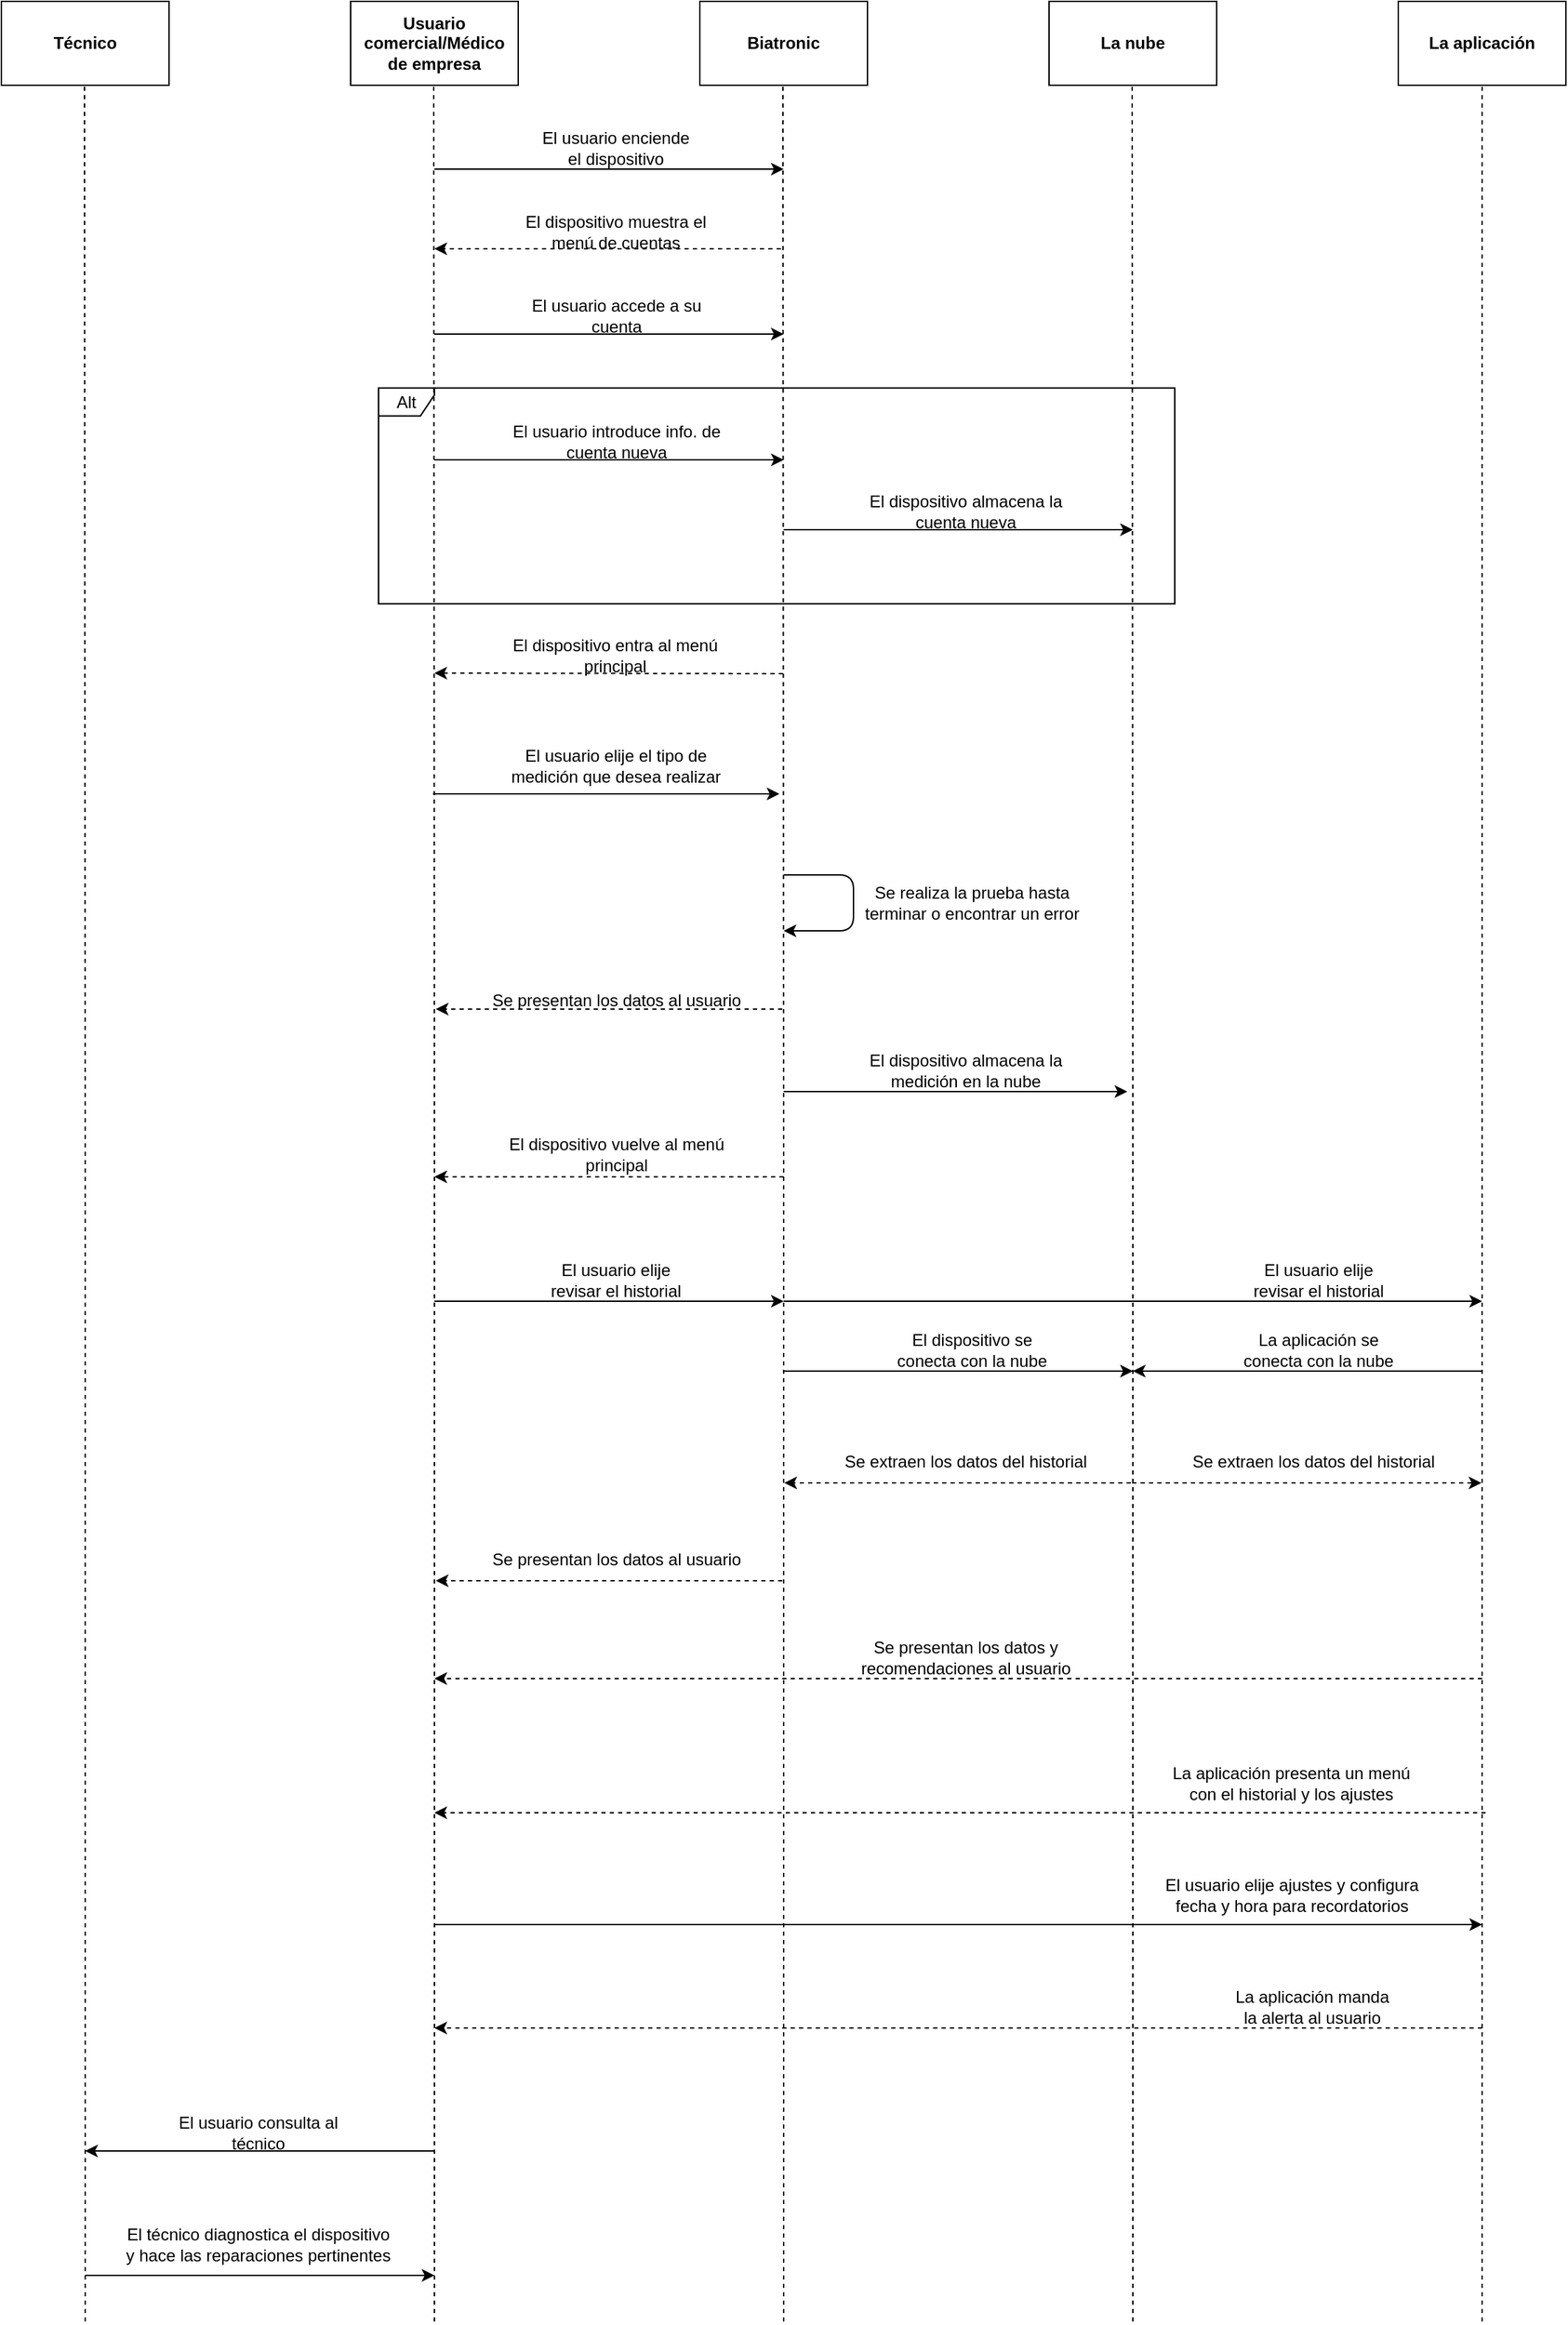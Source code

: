 <mxfile version="15.5.0" type="device"><diagram id="6Ma5wvs23iqwyOY_XveV" name="Page-1"><mxGraphModel dx="4405" dy="1983" grid="1" gridSize="10" guides="1" tooltips="1" connect="1" arrows="1" fold="1" page="1" pageScale="1" pageWidth="850" pageHeight="1100" math="0" shadow="0"><root><mxCell id="0"/><mxCell id="1" parent="0"/><mxCell id="Bv2kQKYJXTFpGBLltrVh-21" value="Alt" style="shape=umlFrame;whiteSpace=wrap;html=1;width=40;height=20;" vertex="1" parent="1"><mxGeometry x="90" y="336.58" width="570" height="154.42" as="geometry"/></mxCell><mxCell id="Bv2kQKYJXTFpGBLltrVh-1" value="&lt;b&gt;Usuario comercial/Médico de empresa&lt;/b&gt;" style="rounded=0;whiteSpace=wrap;html=1;" vertex="1" parent="1"><mxGeometry x="70" y="60" width="120" height="60" as="geometry"/></mxCell><mxCell id="Bv2kQKYJXTFpGBLltrVh-2" value="&lt;b&gt;Biatronic&lt;/b&gt;" style="rounded=0;whiteSpace=wrap;html=1;" vertex="1" parent="1"><mxGeometry x="320" y="60" width="120" height="60" as="geometry"/></mxCell><mxCell id="Bv2kQKYJXTFpGBLltrVh-3" value="&lt;b&gt;La nube&lt;/b&gt;" style="rounded=0;whiteSpace=wrap;html=1;" vertex="1" parent="1"><mxGeometry x="570" y="60" width="120" height="60" as="geometry"/></mxCell><mxCell id="Bv2kQKYJXTFpGBLltrVh-4" value="&lt;b&gt;La aplicación&lt;/b&gt;" style="rounded=0;whiteSpace=wrap;html=1;" vertex="1" parent="1"><mxGeometry x="820" y="60" width="120" height="60" as="geometry"/></mxCell><mxCell id="Bv2kQKYJXTFpGBLltrVh-5" value="&lt;b&gt;Técnico&lt;/b&gt;" style="rounded=0;whiteSpace=wrap;html=1;" vertex="1" parent="1"><mxGeometry x="-180" y="60" width="120" height="60" as="geometry"/></mxCell><mxCell id="Bv2kQKYJXTFpGBLltrVh-6" value="" style="endArrow=none;dashed=1;html=1;rounded=0;edgeStyle=orthogonalEdgeStyle;" edge="1" parent="1"><mxGeometry width="50" height="50" relative="1" as="geometry"><mxPoint x="130" y="1720" as="sourcePoint"/><mxPoint x="129.5" y="120" as="targetPoint"/><Array as="points"><mxPoint x="130" y="880"/></Array></mxGeometry></mxCell><mxCell id="Bv2kQKYJXTFpGBLltrVh-7" value="" style="endArrow=none;dashed=1;html=1;rounded=0;edgeStyle=orthogonalEdgeStyle;" edge="1" parent="1"><mxGeometry width="50" height="50" relative="1" as="geometry"><mxPoint x="380" y="1720" as="sourcePoint"/><mxPoint x="379.5" y="120" as="targetPoint"/><Array as="points"><mxPoint x="380" y="880"/></Array></mxGeometry></mxCell><mxCell id="Bv2kQKYJXTFpGBLltrVh-8" value="" style="endArrow=none;dashed=1;html=1;rounded=0;edgeStyle=orthogonalEdgeStyle;" edge="1" parent="1"><mxGeometry width="50" height="50" relative="1" as="geometry"><mxPoint x="630" y="1720" as="sourcePoint"/><mxPoint x="629.5" y="120" as="targetPoint"/><Array as="points"><mxPoint x="630" y="880"/></Array></mxGeometry></mxCell><mxCell id="Bv2kQKYJXTFpGBLltrVh-9" value="" style="endArrow=none;dashed=1;html=1;rounded=0;edgeStyle=orthogonalEdgeStyle;" edge="1" parent="1"><mxGeometry width="50" height="50" relative="1" as="geometry"><mxPoint x="880" y="1720" as="sourcePoint"/><mxPoint x="880" y="120" as="targetPoint"/><Array as="points"><mxPoint x="880.5" y="880"/></Array></mxGeometry></mxCell><mxCell id="Bv2kQKYJXTFpGBLltrVh-10" value="" style="endArrow=none;dashed=1;html=1;rounded=0;edgeStyle=orthogonalEdgeStyle;" edge="1" parent="1"><mxGeometry width="50" height="50" relative="1" as="geometry"><mxPoint x="-120" y="1720" as="sourcePoint"/><mxPoint x="-120.5" y="120" as="targetPoint"/><Array as="points"><mxPoint x="-120" y="880"/></Array></mxGeometry></mxCell><mxCell id="Bv2kQKYJXTFpGBLltrVh-11" value="" style="endArrow=classic;html=1;rounded=0;edgeStyle=orthogonalEdgeStyle;" edge="1" parent="1"><mxGeometry width="50" height="50" relative="1" as="geometry"><mxPoint x="130" y="180" as="sourcePoint"/><mxPoint x="380" y="180" as="targetPoint"/></mxGeometry></mxCell><mxCell id="Bv2kQKYJXTFpGBLltrVh-12" value="El usuario enciende el dispositivo" style="text;html=1;strokeColor=none;fillColor=none;align=center;verticalAlign=middle;whiteSpace=wrap;rounded=0;" vertex="1" parent="1"><mxGeometry x="200" y="150" width="120" height="30" as="geometry"/></mxCell><mxCell id="Bv2kQKYJXTFpGBLltrVh-13" value="" style="endArrow=classic;html=1;rounded=0;dashed=1;edgeStyle=orthogonalEdgeStyle;" edge="1" parent="1"><mxGeometry width="50" height="50" relative="1" as="geometry"><mxPoint x="378" y="237" as="sourcePoint"/><mxPoint x="130" y="237" as="targetPoint"/></mxGeometry></mxCell><mxCell id="Bv2kQKYJXTFpGBLltrVh-14" value="El dispositivo muestra el menú de cuentas" style="text;html=1;strokeColor=none;fillColor=none;align=center;verticalAlign=middle;whiteSpace=wrap;rounded=0;" vertex="1" parent="1"><mxGeometry x="186" y="210" width="148" height="30" as="geometry"/></mxCell><mxCell id="Bv2kQKYJXTFpGBLltrVh-15" value="" style="endArrow=classic;html=1;rounded=0;edgeStyle=orthogonalEdgeStyle;" edge="1" parent="1"><mxGeometry width="50" height="50" relative="1" as="geometry"><mxPoint x="130" y="388" as="sourcePoint"/><mxPoint x="380" y="388" as="targetPoint"/></mxGeometry></mxCell><mxCell id="Bv2kQKYJXTFpGBLltrVh-16" value="El usuario introduce info. de cuenta nueva" style="text;html=1;strokeColor=none;fillColor=none;align=center;verticalAlign=middle;whiteSpace=wrap;rounded=0;" vertex="1" parent="1"><mxGeometry x="184.5" y="360" width="151" height="30" as="geometry"/></mxCell><mxCell id="Bv2kQKYJXTFpGBLltrVh-17" value="" style="endArrow=classic;html=1;rounded=0;dashed=1;edgeStyle=orthogonalEdgeStyle;" edge="1" parent="1"><mxGeometry width="50" height="50" relative="1" as="geometry"><mxPoint x="379.5" y="541" as="sourcePoint"/><mxPoint x="130" y="540.58" as="targetPoint"/><Array as="points"><mxPoint x="130" y="541"/></Array></mxGeometry></mxCell><mxCell id="Bv2kQKYJXTFpGBLltrVh-18" value="El dispositivo entra al menú principal" style="text;html=1;strokeColor=none;fillColor=none;align=center;verticalAlign=middle;whiteSpace=wrap;rounded=0;" vertex="1" parent="1"><mxGeometry x="166" y="513" width="187" height="30" as="geometry"/></mxCell><mxCell id="Bv2kQKYJXTFpGBLltrVh-19" value="" style="endArrow=classic;html=1;rounded=0;edgeStyle=orthogonalEdgeStyle;" edge="1" parent="1"><mxGeometry width="50" height="50" relative="1" as="geometry"><mxPoint x="130" y="298" as="sourcePoint"/><mxPoint x="380" y="298" as="targetPoint"/></mxGeometry></mxCell><mxCell id="Bv2kQKYJXTFpGBLltrVh-20" value="&lt;div&gt;El usuario accede a su cuenta&lt;/div&gt;" style="text;html=1;strokeColor=none;fillColor=none;align=center;verticalAlign=middle;whiteSpace=wrap;rounded=0;" vertex="1" parent="1"><mxGeometry x="184.5" y="270" width="151" height="30" as="geometry"/></mxCell><mxCell id="Bv2kQKYJXTFpGBLltrVh-22" value="" style="endArrow=classic;html=1;rounded=0;edgeStyle=orthogonalEdgeStyle;" edge="1" parent="1"><mxGeometry width="50" height="50" relative="1" as="geometry"><mxPoint x="380" y="438" as="sourcePoint"/><mxPoint x="630" y="438" as="targetPoint"/></mxGeometry></mxCell><mxCell id="Bv2kQKYJXTFpGBLltrVh-23" value="El dispositivo almacena la cuenta nueva " style="text;html=1;strokeColor=none;fillColor=none;align=center;verticalAlign=middle;whiteSpace=wrap;rounded=0;" vertex="1" parent="1"><mxGeometry x="434.5" y="410" width="151" height="30" as="geometry"/></mxCell><mxCell id="Bv2kQKYJXTFpGBLltrVh-24" value="" style="endArrow=classic;html=1;rounded=0;edgeStyle=orthogonalEdgeStyle;" edge="1" parent="1"><mxGeometry width="50" height="50" relative="1" as="geometry"><mxPoint x="129" y="627" as="sourcePoint"/><mxPoint x="377" y="627" as="targetPoint"/></mxGeometry></mxCell><mxCell id="Bv2kQKYJXTFpGBLltrVh-25" value="El usuario elije el tipo de medición que desea realizar" style="text;html=1;strokeColor=none;fillColor=none;align=center;verticalAlign=middle;whiteSpace=wrap;rounded=0;" vertex="1" parent="1"><mxGeometry x="174.25" y="592" width="171.5" height="30" as="geometry"/></mxCell><mxCell id="Bv2kQKYJXTFpGBLltrVh-26" value="" style="endArrow=classic;html=1;rounded=0;edgeStyle=orthogonalEdgeStyle;" edge="1" parent="1"><mxGeometry width="50" height="50" relative="1" as="geometry"><mxPoint x="380" y="840" as="sourcePoint"/><mxPoint x="626" y="840" as="targetPoint"/></mxGeometry></mxCell><mxCell id="Bv2kQKYJXTFpGBLltrVh-27" value="El dispositivo almacena la medición en la nube" style="text;html=1;strokeColor=none;fillColor=none;align=center;verticalAlign=middle;whiteSpace=wrap;rounded=0;" vertex="1" parent="1"><mxGeometry x="430.5" y="810" width="159" height="30" as="geometry"/></mxCell><mxCell id="Bv2kQKYJXTFpGBLltrVh-28" value="" style="endArrow=classic;html=1;rounded=0;dashed=1;edgeStyle=orthogonalEdgeStyle;" edge="1" parent="1"><mxGeometry width="50" height="50" relative="1" as="geometry"><mxPoint x="379" y="781" as="sourcePoint"/><mxPoint x="131" y="781" as="targetPoint"/></mxGeometry></mxCell><mxCell id="Bv2kQKYJXTFpGBLltrVh-29" value="Se presentan los datos al usuario" style="text;html=1;strokeColor=none;fillColor=none;align=center;verticalAlign=middle;whiteSpace=wrap;rounded=0;" vertex="1" parent="1"><mxGeometry x="166.5" y="760" width="187" height="30" as="geometry"/></mxCell><mxCell id="Bv2kQKYJXTFpGBLltrVh-30" value="" style="endArrow=classic;html=1;rounded=1;edgeStyle=orthogonalEdgeStyle;" edge="1" parent="1"><mxGeometry width="50" height="50" relative="1" as="geometry"><mxPoint x="380" y="685" as="sourcePoint"/><mxPoint x="380" y="725" as="targetPoint"/><Array as="points"><mxPoint x="430" y="685"/><mxPoint x="430" y="725"/></Array></mxGeometry></mxCell><mxCell id="Bv2kQKYJXTFpGBLltrVh-31" value="Se realiza la prueba hasta terminar o encontrar un error" style="text;html=1;strokeColor=none;fillColor=none;align=center;verticalAlign=middle;whiteSpace=wrap;rounded=0;" vertex="1" parent="1"><mxGeometry x="434.5" y="690" width="160" height="30" as="geometry"/></mxCell><mxCell id="Bv2kQKYJXTFpGBLltrVh-32" value="" style="endArrow=classic;html=1;rounded=0;dashed=1;edgeStyle=orthogonalEdgeStyle;" edge="1" parent="1"><mxGeometry width="50" height="50" relative="1" as="geometry"><mxPoint x="380" y="901" as="sourcePoint"/><mxPoint x="130" y="901" as="targetPoint"/></mxGeometry></mxCell><mxCell id="Bv2kQKYJXTFpGBLltrVh-33" value="El dispositivo vuelve al menú principal" style="text;html=1;strokeColor=none;fillColor=none;align=center;verticalAlign=middle;whiteSpace=wrap;rounded=0;" vertex="1" parent="1"><mxGeometry x="166.5" y="870" width="187" height="30" as="geometry"/></mxCell><mxCell id="Bv2kQKYJXTFpGBLltrVh-44" value="" style="endArrow=classic;html=1;rounded=0;edgeStyle=orthogonalEdgeStyle;" edge="1" parent="1"><mxGeometry width="50" height="50" relative="1" as="geometry"><mxPoint x="130" y="990" as="sourcePoint"/><mxPoint x="380" y="990" as="targetPoint"/></mxGeometry></mxCell><mxCell id="Bv2kQKYJXTFpGBLltrVh-45" value="El usuario elije revisar el historial" style="text;html=1;strokeColor=none;fillColor=none;align=center;verticalAlign=middle;whiteSpace=wrap;rounded=0;" vertex="1" parent="1"><mxGeometry x="201.63" y="960" width="115.75" height="30" as="geometry"/></mxCell><mxCell id="Bv2kQKYJXTFpGBLltrVh-46" value="" style="endArrow=classic;html=1;rounded=0;edgeStyle=orthogonalEdgeStyle;" edge="1" parent="1"><mxGeometry width="50" height="50" relative="1" as="geometry"><mxPoint x="380" y="1040" as="sourcePoint"/><mxPoint x="630" y="1040" as="targetPoint"/></mxGeometry></mxCell><mxCell id="Bv2kQKYJXTFpGBLltrVh-47" value="El dispositivo se conecta con la nube" style="text;html=1;strokeColor=none;fillColor=none;align=center;verticalAlign=middle;whiteSpace=wrap;rounded=0;" vertex="1" parent="1"><mxGeometry x="456.75" y="1010" width="115.5" height="30" as="geometry"/></mxCell><mxCell id="Bv2kQKYJXTFpGBLltrVh-48" value="" style="endArrow=classic;html=1;rounded=0;dashed=1;edgeStyle=orthogonalEdgeStyle;" edge="1" parent="1"><mxGeometry width="50" height="50" relative="1" as="geometry"><mxPoint x="379" y="1190" as="sourcePoint"/><mxPoint x="131" y="1190" as="targetPoint"/></mxGeometry></mxCell><mxCell id="Bv2kQKYJXTFpGBLltrVh-49" value="Se presentan los datos al usuario" style="text;html=1;strokeColor=none;fillColor=none;align=center;verticalAlign=middle;whiteSpace=wrap;rounded=0;" vertex="1" parent="1"><mxGeometry x="167" y="1160" width="187" height="30" as="geometry"/></mxCell><mxCell id="Bv2kQKYJXTFpGBLltrVh-50" value="" style="endArrow=classic;html=1;rounded=0;dashed=1;edgeStyle=orthogonalEdgeStyle;" edge="1" parent="1"><mxGeometry width="50" height="50" relative="1" as="geometry"><mxPoint x="628.5" y="1120" as="sourcePoint"/><mxPoint x="380.5" y="1120" as="targetPoint"/></mxGeometry></mxCell><mxCell id="Bv2kQKYJXTFpGBLltrVh-51" value="Se extraen los datos del historial" style="text;html=1;strokeColor=none;fillColor=none;align=center;verticalAlign=middle;whiteSpace=wrap;rounded=0;" vertex="1" parent="1"><mxGeometry x="416.5" y="1090" width="187" height="30" as="geometry"/></mxCell><mxCell id="Bv2kQKYJXTFpGBLltrVh-52" value="" style="endArrow=classic;html=1;rounded=0;edgeStyle=orthogonalEdgeStyle;" edge="1" parent="1"><mxGeometry width="50" height="50" relative="1" as="geometry"><mxPoint x="880" y="1040" as="sourcePoint"/><mxPoint x="630" y="1040" as="targetPoint"/></mxGeometry></mxCell><mxCell id="Bv2kQKYJXTFpGBLltrVh-53" value="La aplicación se conecta con la nube" style="text;html=1;strokeColor=none;fillColor=none;align=center;verticalAlign=middle;whiteSpace=wrap;rounded=0;" vertex="1" parent="1"><mxGeometry x="706" y="1010" width="114" height="30" as="geometry"/></mxCell><mxCell id="Bv2kQKYJXTFpGBLltrVh-54" value="" style="endArrow=classic;html=1;rounded=0;edgeStyle=orthogonalEdgeStyle;" edge="1" parent="1"><mxGeometry width="50" height="50" relative="1" as="geometry"><mxPoint x="380" y="990" as="sourcePoint"/><mxPoint x="880" y="990" as="targetPoint"/></mxGeometry></mxCell><mxCell id="Bv2kQKYJXTFpGBLltrVh-55" value="El usuario elije revisar el historial" style="text;html=1;strokeColor=none;fillColor=none;align=center;verticalAlign=middle;whiteSpace=wrap;rounded=0;" vertex="1" parent="1"><mxGeometry x="705.13" y="960" width="115.75" height="30" as="geometry"/></mxCell><mxCell id="Bv2kQKYJXTFpGBLltrVh-57" value="" style="endArrow=classic;html=1;rounded=0;dashed=1;edgeStyle=orthogonalEdgeStyle;" edge="1" parent="1"><mxGeometry width="50" height="50" relative="1" as="geometry"><mxPoint x="629.5" y="1120" as="sourcePoint"/><mxPoint x="879.5" y="1120" as="targetPoint"/></mxGeometry></mxCell><mxCell id="Bv2kQKYJXTFpGBLltrVh-58" value="Se extraen los datos del historial" style="text;html=1;strokeColor=none;fillColor=none;align=center;verticalAlign=middle;whiteSpace=wrap;rounded=0;" vertex="1" parent="1"><mxGeometry x="665.5" y="1090" width="187" height="30" as="geometry"/></mxCell><mxCell id="Bv2kQKYJXTFpGBLltrVh-61" value="" style="endArrow=classic;html=1;rounded=0;dashed=1;edgeStyle=orthogonalEdgeStyle;" edge="1" parent="1"><mxGeometry width="50" height="50" relative="1" as="geometry"><mxPoint x="880" y="1260" as="sourcePoint"/><mxPoint x="130" y="1260" as="targetPoint"/></mxGeometry></mxCell><mxCell id="Bv2kQKYJXTFpGBLltrVh-62" value="Se presentan los datos y recomendaciones al usuario" style="text;html=1;strokeColor=none;fillColor=none;align=center;verticalAlign=middle;whiteSpace=wrap;rounded=0;" vertex="1" parent="1"><mxGeometry x="416.5" y="1230" width="187" height="30" as="geometry"/></mxCell><mxCell id="Bv2kQKYJXTFpGBLltrVh-63" value="" style="endArrow=classic;html=1;rounded=0;dashed=1;edgeStyle=orthogonalEdgeStyle;" edge="1" parent="1"><mxGeometry width="50" height="50" relative="1" as="geometry"><mxPoint x="882.5" y="1356" as="sourcePoint"/><mxPoint x="130" y="1356" as="targetPoint"/></mxGeometry></mxCell><mxCell id="Bv2kQKYJXTFpGBLltrVh-64" value="La aplicación presenta un menú con el historial y los ajustes" style="text;html=1;strokeColor=none;fillColor=none;align=center;verticalAlign=middle;whiteSpace=wrap;rounded=0;" vertex="1" parent="1"><mxGeometry x="650" y="1320" width="187" height="30" as="geometry"/></mxCell><mxCell id="Bv2kQKYJXTFpGBLltrVh-65" value="" style="endArrow=classic;html=1;rounded=0;edgeStyle=orthogonalEdgeStyle;" edge="1" parent="1"><mxGeometry width="50" height="50" relative="1" as="geometry"><mxPoint x="130" y="1436" as="sourcePoint"/><mxPoint x="880" y="1436" as="targetPoint"/></mxGeometry></mxCell><mxCell id="Bv2kQKYJXTFpGBLltrVh-66" value="El usuario elije ajustes y configura fecha y hora para recordatorios" style="text;html=1;strokeColor=none;fillColor=none;align=center;verticalAlign=middle;whiteSpace=wrap;rounded=0;" vertex="1" parent="1"><mxGeometry x="646.75" y="1400" width="193.5" height="30" as="geometry"/></mxCell><mxCell id="Bv2kQKYJXTFpGBLltrVh-67" value="" style="endArrow=classic;html=1;rounded=0;dashed=1;edgeStyle=orthogonalEdgeStyle;" edge="1" parent="1"><mxGeometry width="50" height="50" relative="1" as="geometry"><mxPoint x="880" y="1510" as="sourcePoint"/><mxPoint x="130" y="1510" as="targetPoint"/></mxGeometry></mxCell><mxCell id="Bv2kQKYJXTFpGBLltrVh-68" value="La aplicación manda la alerta al usuario" style="text;html=1;strokeColor=none;fillColor=none;align=center;verticalAlign=middle;whiteSpace=wrap;rounded=0;" vertex="1" parent="1"><mxGeometry x="698.37" y="1480" width="121.25" height="30" as="geometry"/></mxCell><mxCell id="Bv2kQKYJXTFpGBLltrVh-69" value="El usuario consulta al técnico" style="text;html=1;strokeColor=none;fillColor=none;align=center;verticalAlign=middle;whiteSpace=wrap;rounded=0;" vertex="1" parent="1"><mxGeometry x="-70" y="1570" width="148" height="30" as="geometry"/></mxCell><mxCell id="Bv2kQKYJXTFpGBLltrVh-70" value="" style="endArrow=classic;html=1;rounded=0;edgeStyle=orthogonalEdgeStyle;" edge="1" parent="1"><mxGeometry width="50" height="50" relative="1" as="geometry"><mxPoint x="-120" y="1687" as="sourcePoint"/><mxPoint x="130" y="1687" as="targetPoint"/></mxGeometry></mxCell><mxCell id="Bv2kQKYJXTFpGBLltrVh-71" value="El técnico diagnostica el dispositivo y hace las reparaciones pertinentes" style="text;html=1;strokeColor=none;fillColor=none;align=center;verticalAlign=middle;whiteSpace=wrap;rounded=0;" vertex="1" parent="1"><mxGeometry x="-93.75" y="1650" width="195.5" height="30" as="geometry"/></mxCell><mxCell id="Bv2kQKYJXTFpGBLltrVh-72" value="" style="endArrow=classic;html=1;rounded=0;edgeStyle=orthogonalEdgeStyle;" edge="1" parent="1"><mxGeometry width="50" height="50" relative="1" as="geometry"><mxPoint x="130" y="1598" as="sourcePoint"/><mxPoint x="-120" y="1598" as="targetPoint"/></mxGeometry></mxCell></root></mxGraphModel></diagram></mxfile>